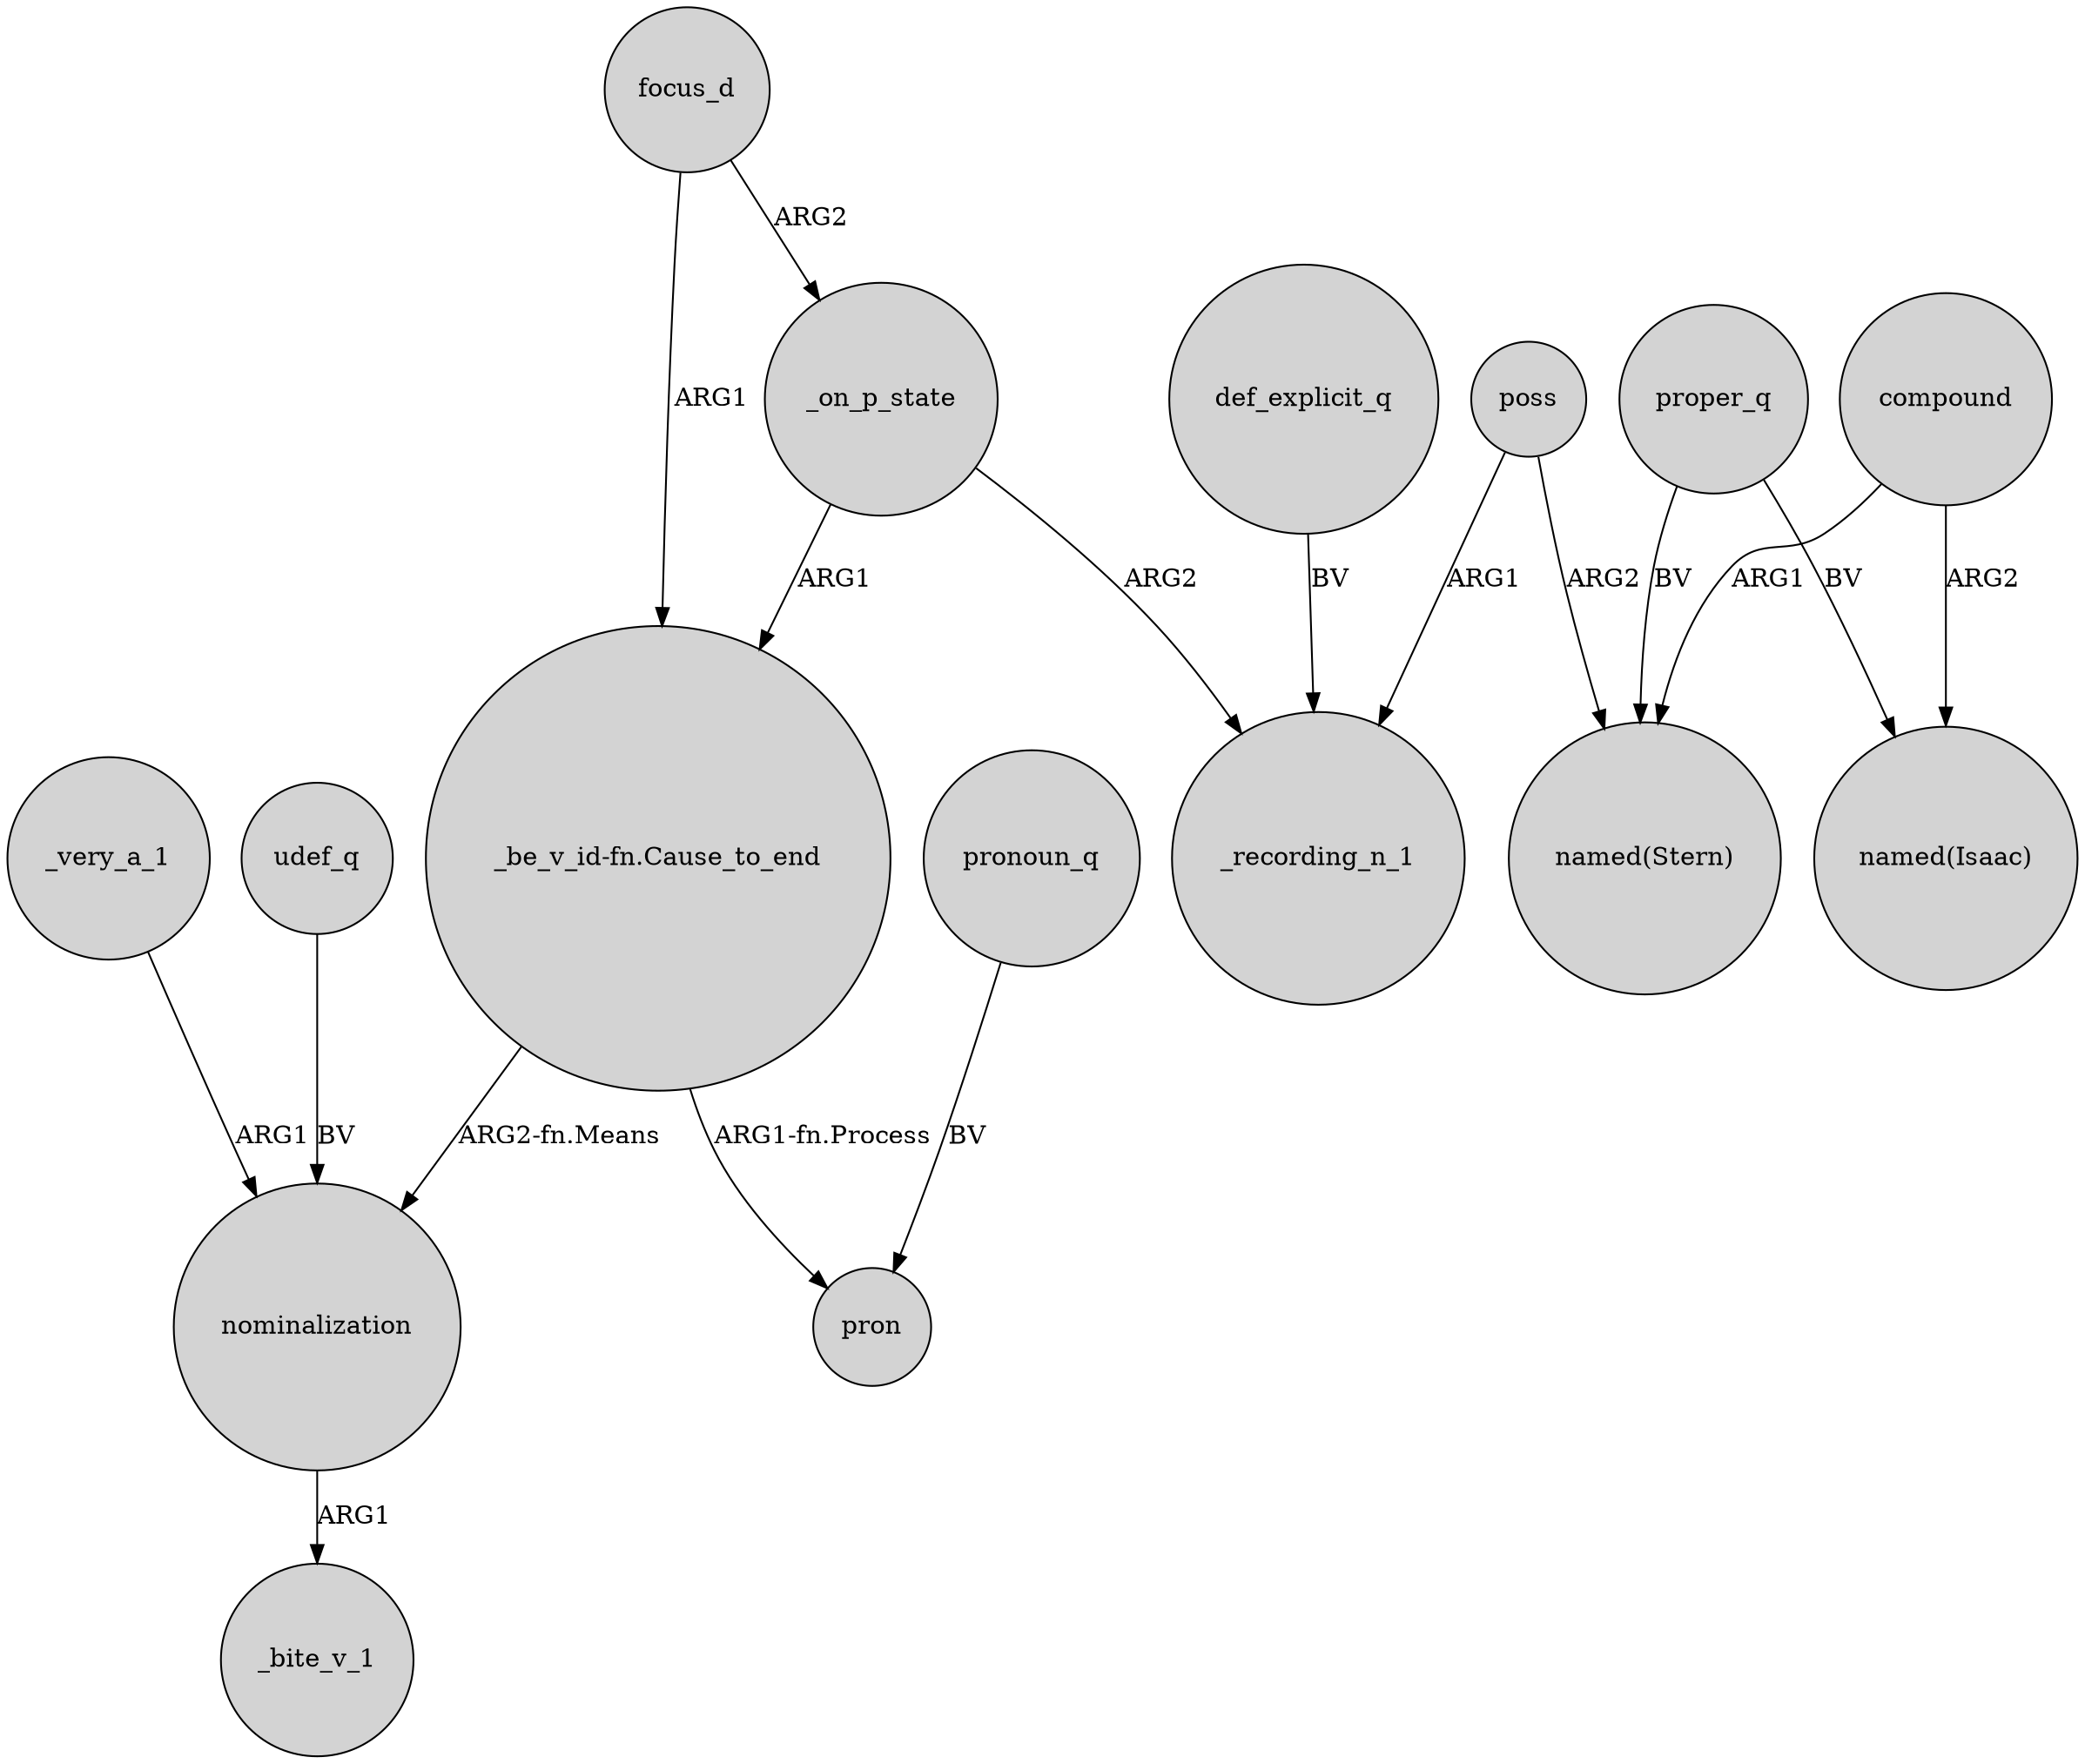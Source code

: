 digraph {
	node [shape=circle style=filled]
	focus_d -> "_be_v_id-fn.Cause_to_end" [label=ARG1]
	_on_p_state -> "_be_v_id-fn.Cause_to_end" [label=ARG1]
	"_be_v_id-fn.Cause_to_end" -> nominalization [label="ARG2-fn.Means"]
	proper_q -> "named(Stern)" [label=BV]
	focus_d -> _on_p_state [label=ARG2]
	_on_p_state -> _recording_n_1 [label=ARG2]
	_very_a_1 -> nominalization [label=ARG1]
	compound -> "named(Isaac)" [label=ARG2]
	def_explicit_q -> _recording_n_1 [label=BV]
	poss -> _recording_n_1 [label=ARG1]
	proper_q -> "named(Isaac)" [label=BV]
	pronoun_q -> pron [label=BV]
	poss -> "named(Stern)" [label=ARG2]
	"_be_v_id-fn.Cause_to_end" -> pron [label="ARG1-fn.Process"]
	compound -> "named(Stern)" [label=ARG1]
	udef_q -> nominalization [label=BV]
	nominalization -> _bite_v_1 [label=ARG1]
}
